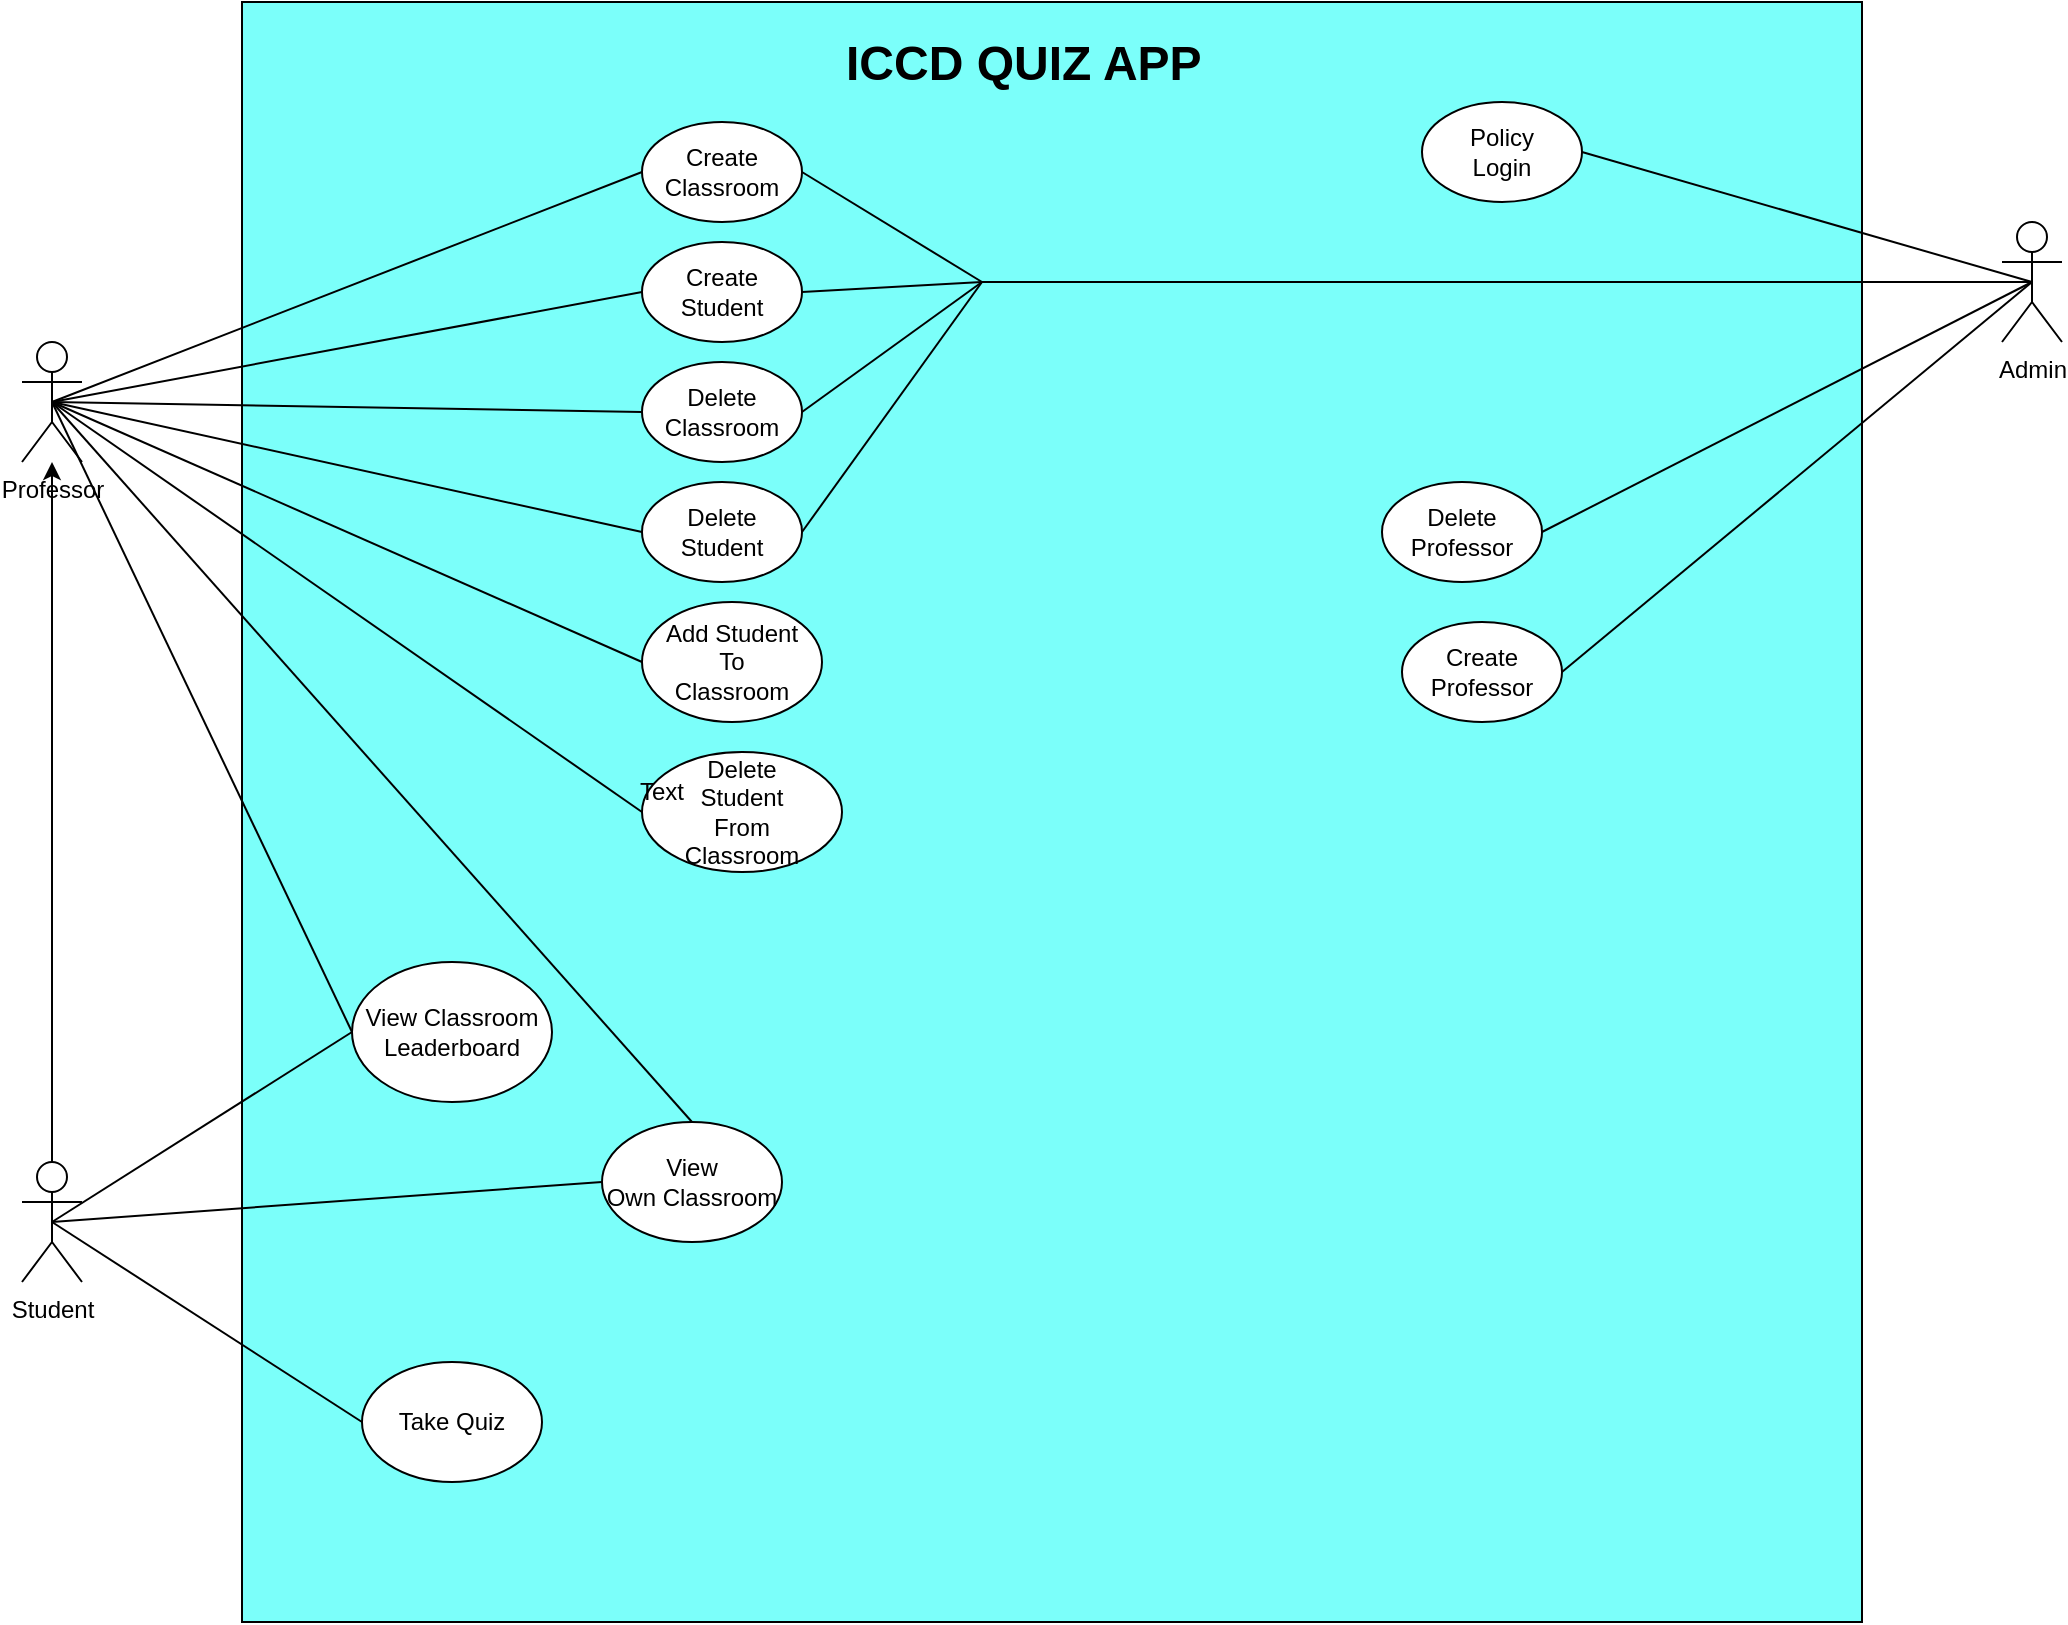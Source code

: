 <mxfile version="26.2.14">
  <diagram name="Usecase Diagram" id="3qkGiv-95Ii9cYJ6KLAv">
    <mxGraphModel dx="1649" dy="813" grid="1" gridSize="10" guides="1" tooltips="1" connect="1" arrows="1" fold="1" page="1" pageScale="1" pageWidth="850" pageHeight="1100" math="0" shadow="0">
      <root>
        <mxCell id="0" />
        <mxCell id="1" parent="0" />
        <mxCell id="PTf8CXJrukSSvwlIJxsy-1" value="" style="whiteSpace=wrap;html=1;aspect=fixed;movable=1;resizable=1;rotatable=1;deletable=1;editable=1;locked=0;connectable=1;fillColor=#7BFFFA;" vertex="1" parent="1">
          <mxGeometry x="350" y="280" width="810" height="810" as="geometry" />
        </mxCell>
        <mxCell id="PTf8CXJrukSSvwlIJxsy-2" value="Professor" style="shape=umlActor;verticalLabelPosition=bottom;verticalAlign=top;html=1;outlineConnect=0;" vertex="1" parent="1">
          <mxGeometry x="240" y="450" width="30" height="60" as="geometry" />
        </mxCell>
        <mxCell id="PTf8CXJrukSSvwlIJxsy-12" style="edgeStyle=orthogonalEdgeStyle;rounded=0;orthogonalLoop=1;jettySize=auto;html=1;exitX=0.5;exitY=0;exitDx=0;exitDy=0;exitPerimeter=0;" edge="1" parent="1" source="PTf8CXJrukSSvwlIJxsy-3" target="PTf8CXJrukSSvwlIJxsy-2">
          <mxGeometry relative="1" as="geometry" />
        </mxCell>
        <mxCell id="PTf8CXJrukSSvwlIJxsy-3" value="&lt;div&gt;Student&lt;/div&gt;" style="shape=umlActor;verticalLabelPosition=bottom;verticalAlign=top;html=1;outlineConnect=0;" vertex="1" parent="1">
          <mxGeometry x="240" y="860" width="30" height="60" as="geometry" />
        </mxCell>
        <mxCell id="PTf8CXJrukSSvwlIJxsy-6" value="Admin" style="shape=umlActor;verticalLabelPosition=bottom;verticalAlign=top;html=1;outlineConnect=0;" vertex="1" parent="1">
          <mxGeometry x="1230" y="390" width="30" height="60" as="geometry" />
        </mxCell>
        <mxCell id="PTf8CXJrukSSvwlIJxsy-8" value="Delete&lt;br&gt;Classroom" style="ellipse;whiteSpace=wrap;html=1;" vertex="1" parent="1">
          <mxGeometry x="550" y="460" width="80" height="50" as="geometry" />
        </mxCell>
        <mxCell id="PTf8CXJrukSSvwlIJxsy-11" value="Create&lt;br&gt;&lt;div&gt;Student&lt;/div&gt;" style="ellipse;whiteSpace=wrap;html=1;" vertex="1" parent="1">
          <mxGeometry x="550" y="400" width="80" height="50" as="geometry" />
        </mxCell>
        <mxCell id="PTf8CXJrukSSvwlIJxsy-13" value="" style="endArrow=none;html=1;rounded=0;exitX=0.5;exitY=0.5;exitDx=0;exitDy=0;exitPerimeter=0;entryX=0;entryY=0.5;entryDx=0;entryDy=0;" edge="1" parent="1" source="PTf8CXJrukSSvwlIJxsy-2" target="PTf8CXJrukSSvwlIJxsy-11">
          <mxGeometry width="50" height="50" relative="1" as="geometry">
            <mxPoint x="580" y="690" as="sourcePoint" />
            <mxPoint x="630" y="640" as="targetPoint" />
          </mxGeometry>
        </mxCell>
        <mxCell id="PTf8CXJrukSSvwlIJxsy-14" value="" style="endArrow=none;html=1;rounded=0;exitX=0.5;exitY=0.5;exitDx=0;exitDy=0;exitPerimeter=0;entryX=0;entryY=0.5;entryDx=0;entryDy=0;" edge="1" parent="1" source="PTf8CXJrukSSvwlIJxsy-2" target="PTf8CXJrukSSvwlIJxsy-8">
          <mxGeometry width="50" height="50" relative="1" as="geometry">
            <mxPoint x="265" y="490" as="sourcePoint" />
            <mxPoint x="550" y="425" as="targetPoint" />
          </mxGeometry>
        </mxCell>
        <mxCell id="PTf8CXJrukSSvwlIJxsy-16" value="Policy&lt;br&gt;Login" style="ellipse;whiteSpace=wrap;html=1;" vertex="1" parent="1">
          <mxGeometry x="940" y="330" width="80" height="50" as="geometry" />
        </mxCell>
        <mxCell id="PTf8CXJrukSSvwlIJxsy-19" value="Create&lt;br&gt;Classroom" style="ellipse;whiteSpace=wrap;html=1;" vertex="1" parent="1">
          <mxGeometry x="550" y="340" width="80" height="50" as="geometry" />
        </mxCell>
        <mxCell id="PTf8CXJrukSSvwlIJxsy-20" value="Delete&lt;br&gt;Student" style="ellipse;whiteSpace=wrap;html=1;" vertex="1" parent="1">
          <mxGeometry x="550" y="520" width="80" height="50" as="geometry" />
        </mxCell>
        <mxCell id="PTf8CXJrukSSvwlIJxsy-21" value="" style="endArrow=none;html=1;rounded=0;exitX=0.5;exitY=0.5;exitDx=0;exitDy=0;exitPerimeter=0;entryX=0;entryY=0.5;entryDx=0;entryDy=0;" edge="1" parent="1" source="PTf8CXJrukSSvwlIJxsy-2" target="PTf8CXJrukSSvwlIJxsy-20">
          <mxGeometry width="50" height="50" relative="1" as="geometry">
            <mxPoint x="265" y="490" as="sourcePoint" />
            <mxPoint x="560" y="495" as="targetPoint" />
          </mxGeometry>
        </mxCell>
        <mxCell id="PTf8CXJrukSSvwlIJxsy-22" value="" style="endArrow=none;html=1;rounded=0;exitX=0.5;exitY=0.5;exitDx=0;exitDy=0;exitPerimeter=0;entryX=0;entryY=0.5;entryDx=0;entryDy=0;" edge="1" parent="1" source="PTf8CXJrukSSvwlIJxsy-2" target="PTf8CXJrukSSvwlIJxsy-19">
          <mxGeometry width="50" height="50" relative="1" as="geometry">
            <mxPoint x="265" y="490" as="sourcePoint" />
            <mxPoint x="550" y="425" as="targetPoint" />
          </mxGeometry>
        </mxCell>
        <mxCell id="PTf8CXJrukSSvwlIJxsy-23" style="edgeStyle=orthogonalEdgeStyle;rounded=0;orthogonalLoop=1;jettySize=auto;html=1;exitX=0.5;exitY=1;exitDx=0;exitDy=0;" edge="1" parent="1" source="PTf8CXJrukSSvwlIJxsy-11" target="PTf8CXJrukSSvwlIJxsy-11">
          <mxGeometry relative="1" as="geometry" />
        </mxCell>
        <mxCell id="PTf8CXJrukSSvwlIJxsy-24" value="" style="endArrow=none;html=1;rounded=0;entryX=0.5;entryY=0.5;entryDx=0;entryDy=0;entryPerimeter=0;exitX=1;exitY=0.5;exitDx=0;exitDy=0;" edge="1" parent="1" source="PTf8CXJrukSSvwlIJxsy-16" target="PTf8CXJrukSSvwlIJxsy-6">
          <mxGeometry width="50" height="50" relative="1" as="geometry">
            <mxPoint x="570" y="720" as="sourcePoint" />
            <mxPoint x="620" y="670" as="targetPoint" />
          </mxGeometry>
        </mxCell>
        <mxCell id="PTf8CXJrukSSvwlIJxsy-26" value="" style="endArrow=none;html=1;rounded=0;entryX=0.5;entryY=0.5;entryDx=0;entryDy=0;entryPerimeter=0;" edge="1" parent="1" target="PTf8CXJrukSSvwlIJxsy-6">
          <mxGeometry width="50" height="50" relative="1" as="geometry">
            <mxPoint x="720" y="420" as="sourcePoint" />
            <mxPoint x="1255" y="430" as="targetPoint" />
          </mxGeometry>
        </mxCell>
        <mxCell id="PTf8CXJrukSSvwlIJxsy-27" value="" style="endArrow=none;html=1;rounded=0;exitX=1;exitY=0.5;exitDx=0;exitDy=0;" edge="1" parent="1" source="PTf8CXJrukSSvwlIJxsy-8">
          <mxGeometry width="50" height="50" relative="1" as="geometry">
            <mxPoint x="720" y="540" as="sourcePoint" />
            <mxPoint x="720" y="420" as="targetPoint" />
          </mxGeometry>
        </mxCell>
        <mxCell id="PTf8CXJrukSSvwlIJxsy-28" value="" style="endArrow=none;html=1;rounded=0;exitX=1;exitY=0.5;exitDx=0;exitDy=0;" edge="1" parent="1" source="PTf8CXJrukSSvwlIJxsy-20">
          <mxGeometry width="50" height="50" relative="1" as="geometry">
            <mxPoint x="640" y="495" as="sourcePoint" />
            <mxPoint x="720" y="420" as="targetPoint" />
          </mxGeometry>
        </mxCell>
        <mxCell id="PTf8CXJrukSSvwlIJxsy-29" value="" style="endArrow=none;html=1;rounded=0;exitX=1;exitY=0.5;exitDx=0;exitDy=0;" edge="1" parent="1" source="PTf8CXJrukSSvwlIJxsy-11">
          <mxGeometry width="50" height="50" relative="1" as="geometry">
            <mxPoint x="640" y="555" as="sourcePoint" />
            <mxPoint x="720" y="420" as="targetPoint" />
          </mxGeometry>
        </mxCell>
        <mxCell id="PTf8CXJrukSSvwlIJxsy-30" value="" style="endArrow=none;html=1;rounded=0;exitX=1;exitY=0.5;exitDx=0;exitDy=0;" edge="1" parent="1" source="PTf8CXJrukSSvwlIJxsy-19">
          <mxGeometry width="50" height="50" relative="1" as="geometry">
            <mxPoint x="640" y="495" as="sourcePoint" />
            <mxPoint x="720" y="420" as="targetPoint" />
          </mxGeometry>
        </mxCell>
        <mxCell id="PTf8CXJrukSSvwlIJxsy-32" value="Take Quiz" style="ellipse;whiteSpace=wrap;html=1;" vertex="1" parent="1">
          <mxGeometry x="410" y="960" width="90" height="60" as="geometry" />
        </mxCell>
        <mxCell id="PTf8CXJrukSSvwlIJxsy-36" value="View &lt;br&gt;Own Classroom" style="ellipse;whiteSpace=wrap;html=1;" vertex="1" parent="1">
          <mxGeometry x="530" y="840" width="90" height="60" as="geometry" />
        </mxCell>
        <mxCell id="PTf8CXJrukSSvwlIJxsy-37" value="View Classroom&lt;br&gt;Leaderboard" style="ellipse;whiteSpace=wrap;html=1;" vertex="1" parent="1">
          <mxGeometry x="405" y="760" width="100" height="70" as="geometry" />
        </mxCell>
        <mxCell id="PTf8CXJrukSSvwlIJxsy-38" value="" style="endArrow=none;html=1;rounded=0;exitX=0.5;exitY=0.5;exitDx=0;exitDy=0;exitPerimeter=0;entryX=0;entryY=0.5;entryDx=0;entryDy=0;" edge="1" parent="1" source="PTf8CXJrukSSvwlIJxsy-2" target="PTf8CXJrukSSvwlIJxsy-37">
          <mxGeometry width="50" height="50" relative="1" as="geometry">
            <mxPoint x="265" y="490" as="sourcePoint" />
            <mxPoint x="560" y="555" as="targetPoint" />
          </mxGeometry>
        </mxCell>
        <mxCell id="PTf8CXJrukSSvwlIJxsy-40" value="" style="endArrow=none;html=1;rounded=0;exitX=0.5;exitY=0.5;exitDx=0;exitDy=0;exitPerimeter=0;entryX=0;entryY=0.5;entryDx=0;entryDy=0;" edge="1" parent="1" source="PTf8CXJrukSSvwlIJxsy-3" target="PTf8CXJrukSSvwlIJxsy-37">
          <mxGeometry width="50" height="50" relative="1" as="geometry">
            <mxPoint x="265" y="490" as="sourcePoint" />
            <mxPoint x="540" y="675" as="targetPoint" />
          </mxGeometry>
        </mxCell>
        <mxCell id="PTf8CXJrukSSvwlIJxsy-41" value="" style="endArrow=none;html=1;rounded=0;exitX=0.5;exitY=0.5;exitDx=0;exitDy=0;exitPerimeter=0;entryX=0;entryY=0.5;entryDx=0;entryDy=0;" edge="1" parent="1" source="PTf8CXJrukSSvwlIJxsy-3" target="PTf8CXJrukSSvwlIJxsy-36">
          <mxGeometry width="50" height="50" relative="1" as="geometry">
            <mxPoint x="265" y="900" as="sourcePoint" />
            <mxPoint x="540" y="675" as="targetPoint" />
          </mxGeometry>
        </mxCell>
        <mxCell id="PTf8CXJrukSSvwlIJxsy-43" value="" style="endArrow=none;html=1;rounded=0;exitX=0.5;exitY=0.5;exitDx=0;exitDy=0;exitPerimeter=0;entryX=0;entryY=0.5;entryDx=0;entryDy=0;" edge="1" parent="1" source="PTf8CXJrukSSvwlIJxsy-3" target="PTf8CXJrukSSvwlIJxsy-32">
          <mxGeometry width="50" height="50" relative="1" as="geometry">
            <mxPoint x="265" y="900" as="sourcePoint" />
            <mxPoint x="545" y="790" as="targetPoint" />
          </mxGeometry>
        </mxCell>
        <mxCell id="PTf8CXJrukSSvwlIJxsy-44" value="Delete&lt;br&gt;&lt;div&gt;Professor&lt;/div&gt;" style="ellipse;whiteSpace=wrap;html=1;" vertex="1" parent="1">
          <mxGeometry x="920" y="520" width="80" height="50" as="geometry" />
        </mxCell>
        <mxCell id="PTf8CXJrukSSvwlIJxsy-45" value="Create&lt;div&gt;Professor&lt;/div&gt;" style="ellipse;whiteSpace=wrap;html=1;" vertex="1" parent="1">
          <mxGeometry x="930" y="590" width="80" height="50" as="geometry" />
        </mxCell>
        <mxCell id="PTf8CXJrukSSvwlIJxsy-46" value="&lt;div&gt;Add Student&lt;/div&gt;&lt;div&gt;To&lt;/div&gt;&lt;div&gt;Classroom&lt;/div&gt;" style="ellipse;whiteSpace=wrap;html=1;" vertex="1" parent="1">
          <mxGeometry x="550" y="580" width="90" height="60" as="geometry" />
        </mxCell>
        <mxCell id="PTf8CXJrukSSvwlIJxsy-47" value="Delete&lt;br&gt;Student&lt;br&gt;From&lt;br&gt;Classroom" style="ellipse;whiteSpace=wrap;html=1;" vertex="1" parent="1">
          <mxGeometry x="550" y="655" width="100" height="60" as="geometry" />
        </mxCell>
        <mxCell id="PTf8CXJrukSSvwlIJxsy-48" value="" style="endArrow=none;html=1;rounded=0;exitX=0.5;exitY=0.5;exitDx=0;exitDy=0;exitPerimeter=0;entryX=0;entryY=0.5;entryDx=0;entryDy=0;" edge="1" parent="1" source="PTf8CXJrukSSvwlIJxsy-2" target="PTf8CXJrukSSvwlIJxsy-46">
          <mxGeometry width="50" height="50" relative="1" as="geometry">
            <mxPoint x="265" y="490" as="sourcePoint" />
            <mxPoint x="560" y="555" as="targetPoint" />
          </mxGeometry>
        </mxCell>
        <mxCell id="PTf8CXJrukSSvwlIJxsy-49" value="" style="endArrow=none;html=1;rounded=0;entryX=0;entryY=0.5;entryDx=0;entryDy=0;exitX=0.5;exitY=0.5;exitDx=0;exitDy=0;exitPerimeter=0;" edge="1" parent="1" source="PTf8CXJrukSSvwlIJxsy-2" target="PTf8CXJrukSSvwlIJxsy-47">
          <mxGeometry width="50" height="50" relative="1" as="geometry">
            <mxPoint x="260" y="490" as="sourcePoint" />
            <mxPoint x="560" y="620" as="targetPoint" />
          </mxGeometry>
        </mxCell>
        <mxCell id="PTf8CXJrukSSvwlIJxsy-50" value="" style="endArrow=none;html=1;rounded=0;entryX=0.5;entryY=0.5;entryDx=0;entryDy=0;entryPerimeter=0;exitX=1;exitY=0.5;exitDx=0;exitDy=0;" edge="1" parent="1" source="PTf8CXJrukSSvwlIJxsy-44" target="PTf8CXJrukSSvwlIJxsy-6">
          <mxGeometry width="50" height="50" relative="1" as="geometry">
            <mxPoint x="730" y="430" as="sourcePoint" />
            <mxPoint x="1255" y="430" as="targetPoint" />
          </mxGeometry>
        </mxCell>
        <mxCell id="PTf8CXJrukSSvwlIJxsy-51" value="" style="endArrow=none;html=1;rounded=0;entryX=0.5;entryY=0.5;entryDx=0;entryDy=0;entryPerimeter=0;exitX=1;exitY=0.5;exitDx=0;exitDy=0;" edge="1" parent="1" source="PTf8CXJrukSSvwlIJxsy-45" target="PTf8CXJrukSSvwlIJxsy-6">
          <mxGeometry width="50" height="50" relative="1" as="geometry">
            <mxPoint x="1010" y="555" as="sourcePoint" />
            <mxPoint x="1255" y="430" as="targetPoint" />
          </mxGeometry>
        </mxCell>
        <mxCell id="PTf8CXJrukSSvwlIJxsy-52" value="" style="endArrow=none;html=1;rounded=0;entryX=0.5;entryY=0;entryDx=0;entryDy=0;exitX=0.5;exitY=0.5;exitDx=0;exitDy=0;exitPerimeter=0;" edge="1" parent="1" source="PTf8CXJrukSSvwlIJxsy-2" target="PTf8CXJrukSSvwlIJxsy-36">
          <mxGeometry width="50" height="50" relative="1" as="geometry">
            <mxPoint x="265" y="490" as="sourcePoint" />
            <mxPoint x="560" y="695" as="targetPoint" />
          </mxGeometry>
        </mxCell>
        <mxCell id="PTf8CXJrukSSvwlIJxsy-53" value="Text" style="text;html=1;align=center;verticalAlign=middle;whiteSpace=wrap;rounded=0;" vertex="1" parent="1">
          <mxGeometry x="530" y="660" width="60" height="30" as="geometry" />
        </mxCell>
        <mxCell id="PTf8CXJrukSSvwlIJxsy-54" value="&lt;h1 style=&quot;margin-top: 0px;&quot;&gt;ICCD QUIZ APP&lt;/h1&gt;&lt;p&gt;&lt;br&gt;&lt;/p&gt;" style="text;html=1;whiteSpace=wrap;overflow=hidden;rounded=0;" vertex="1" parent="1">
          <mxGeometry x="650" y="290" width="210" height="40" as="geometry" />
        </mxCell>
      </root>
    </mxGraphModel>
  </diagram>
</mxfile>
